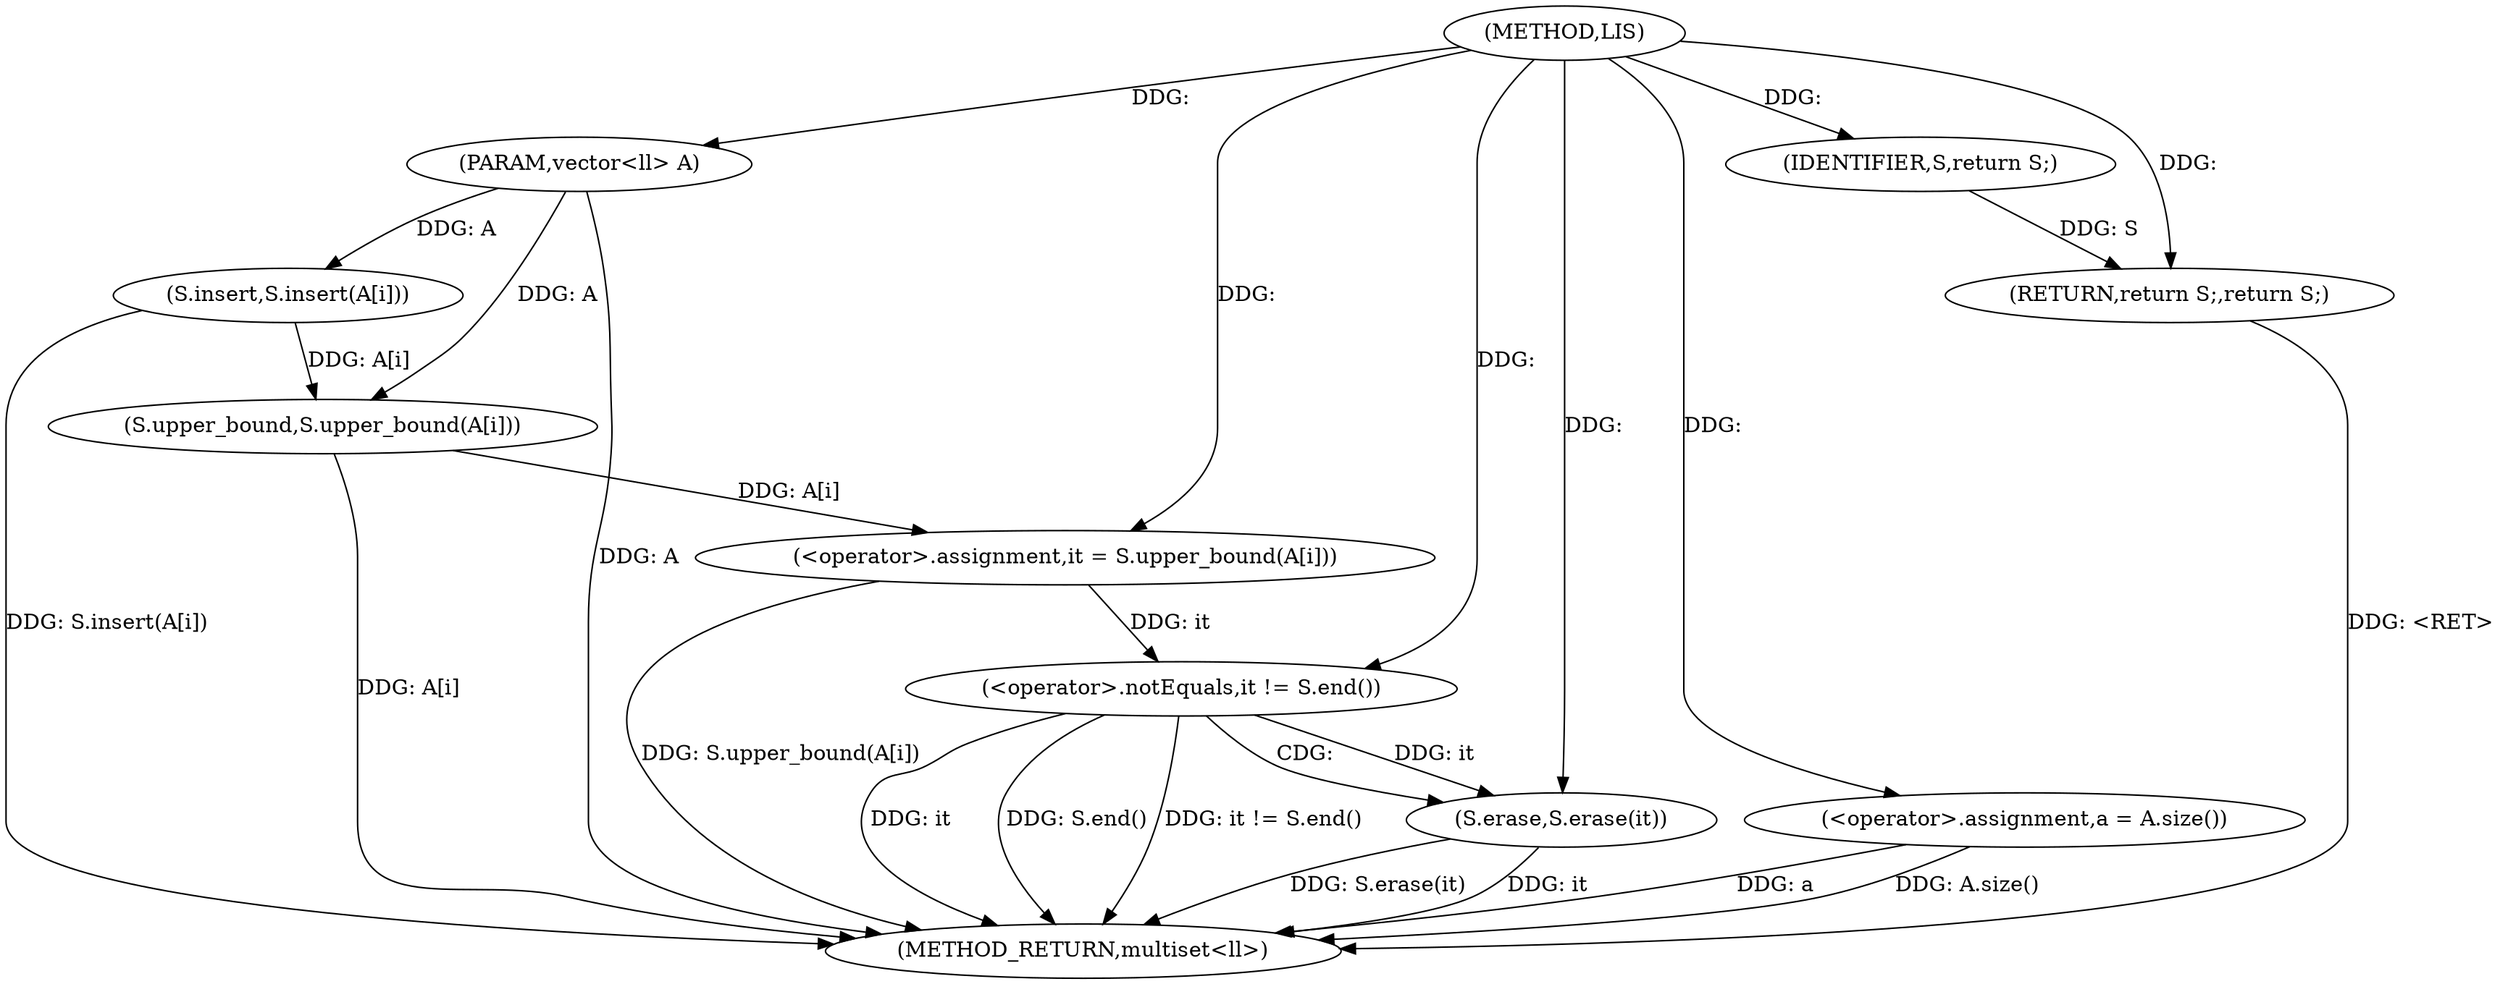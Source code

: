 digraph "LIS" {  
"1000174" [label = "(METHOD,LIS)" ]
"1000202" [label = "(METHOD_RETURN,multiset<ll>)" ]
"1000175" [label = "(PARAM,vector<ll> A)" ]
"1000178" [label = "(<operator>.assignment,a = A.size())" ]
"1000200" [label = "(RETURN,return S;,return S;)" ]
"1000184" [label = "(S.insert,S.insert(A[i]))" ]
"1000188" [label = "(<operator>.assignment,it = S.upper_bound(A[i]))" ]
"1000201" [label = "(IDENTIFIER,S,return S;)" ]
"1000195" [label = "(<operator>.notEquals,it != S.end())" ]
"1000198" [label = "(S.erase,S.erase(it))" ]
"1000190" [label = "(S.upper_bound,S.upper_bound(A[i]))" ]
  "1000200" -> "1000202"  [ label = "DDG: <RET>"] 
  "1000175" -> "1000202"  [ label = "DDG: A"] 
  "1000178" -> "1000202"  [ label = "DDG: a"] 
  "1000178" -> "1000202"  [ label = "DDG: A.size()"] 
  "1000184" -> "1000202"  [ label = "DDG: S.insert(A[i])"] 
  "1000190" -> "1000202"  [ label = "DDG: A[i]"] 
  "1000188" -> "1000202"  [ label = "DDG: S.upper_bound(A[i])"] 
  "1000195" -> "1000202"  [ label = "DDG: it"] 
  "1000195" -> "1000202"  [ label = "DDG: S.end()"] 
  "1000195" -> "1000202"  [ label = "DDG: it != S.end()"] 
  "1000198" -> "1000202"  [ label = "DDG: it"] 
  "1000198" -> "1000202"  [ label = "DDG: S.erase(it)"] 
  "1000174" -> "1000175"  [ label = "DDG: "] 
  "1000174" -> "1000178"  [ label = "DDG: "] 
  "1000201" -> "1000200"  [ label = "DDG: S"] 
  "1000174" -> "1000200"  [ label = "DDG: "] 
  "1000190" -> "1000188"  [ label = "DDG: A[i]"] 
  "1000174" -> "1000201"  [ label = "DDG: "] 
  "1000175" -> "1000184"  [ label = "DDG: A"] 
  "1000174" -> "1000188"  [ label = "DDG: "] 
  "1000184" -> "1000190"  [ label = "DDG: A[i]"] 
  "1000175" -> "1000190"  [ label = "DDG: A"] 
  "1000188" -> "1000195"  [ label = "DDG: it"] 
  "1000174" -> "1000195"  [ label = "DDG: "] 
  "1000195" -> "1000198"  [ label = "DDG: it"] 
  "1000174" -> "1000198"  [ label = "DDG: "] 
  "1000195" -> "1000198"  [ label = "CDG: "] 
}

